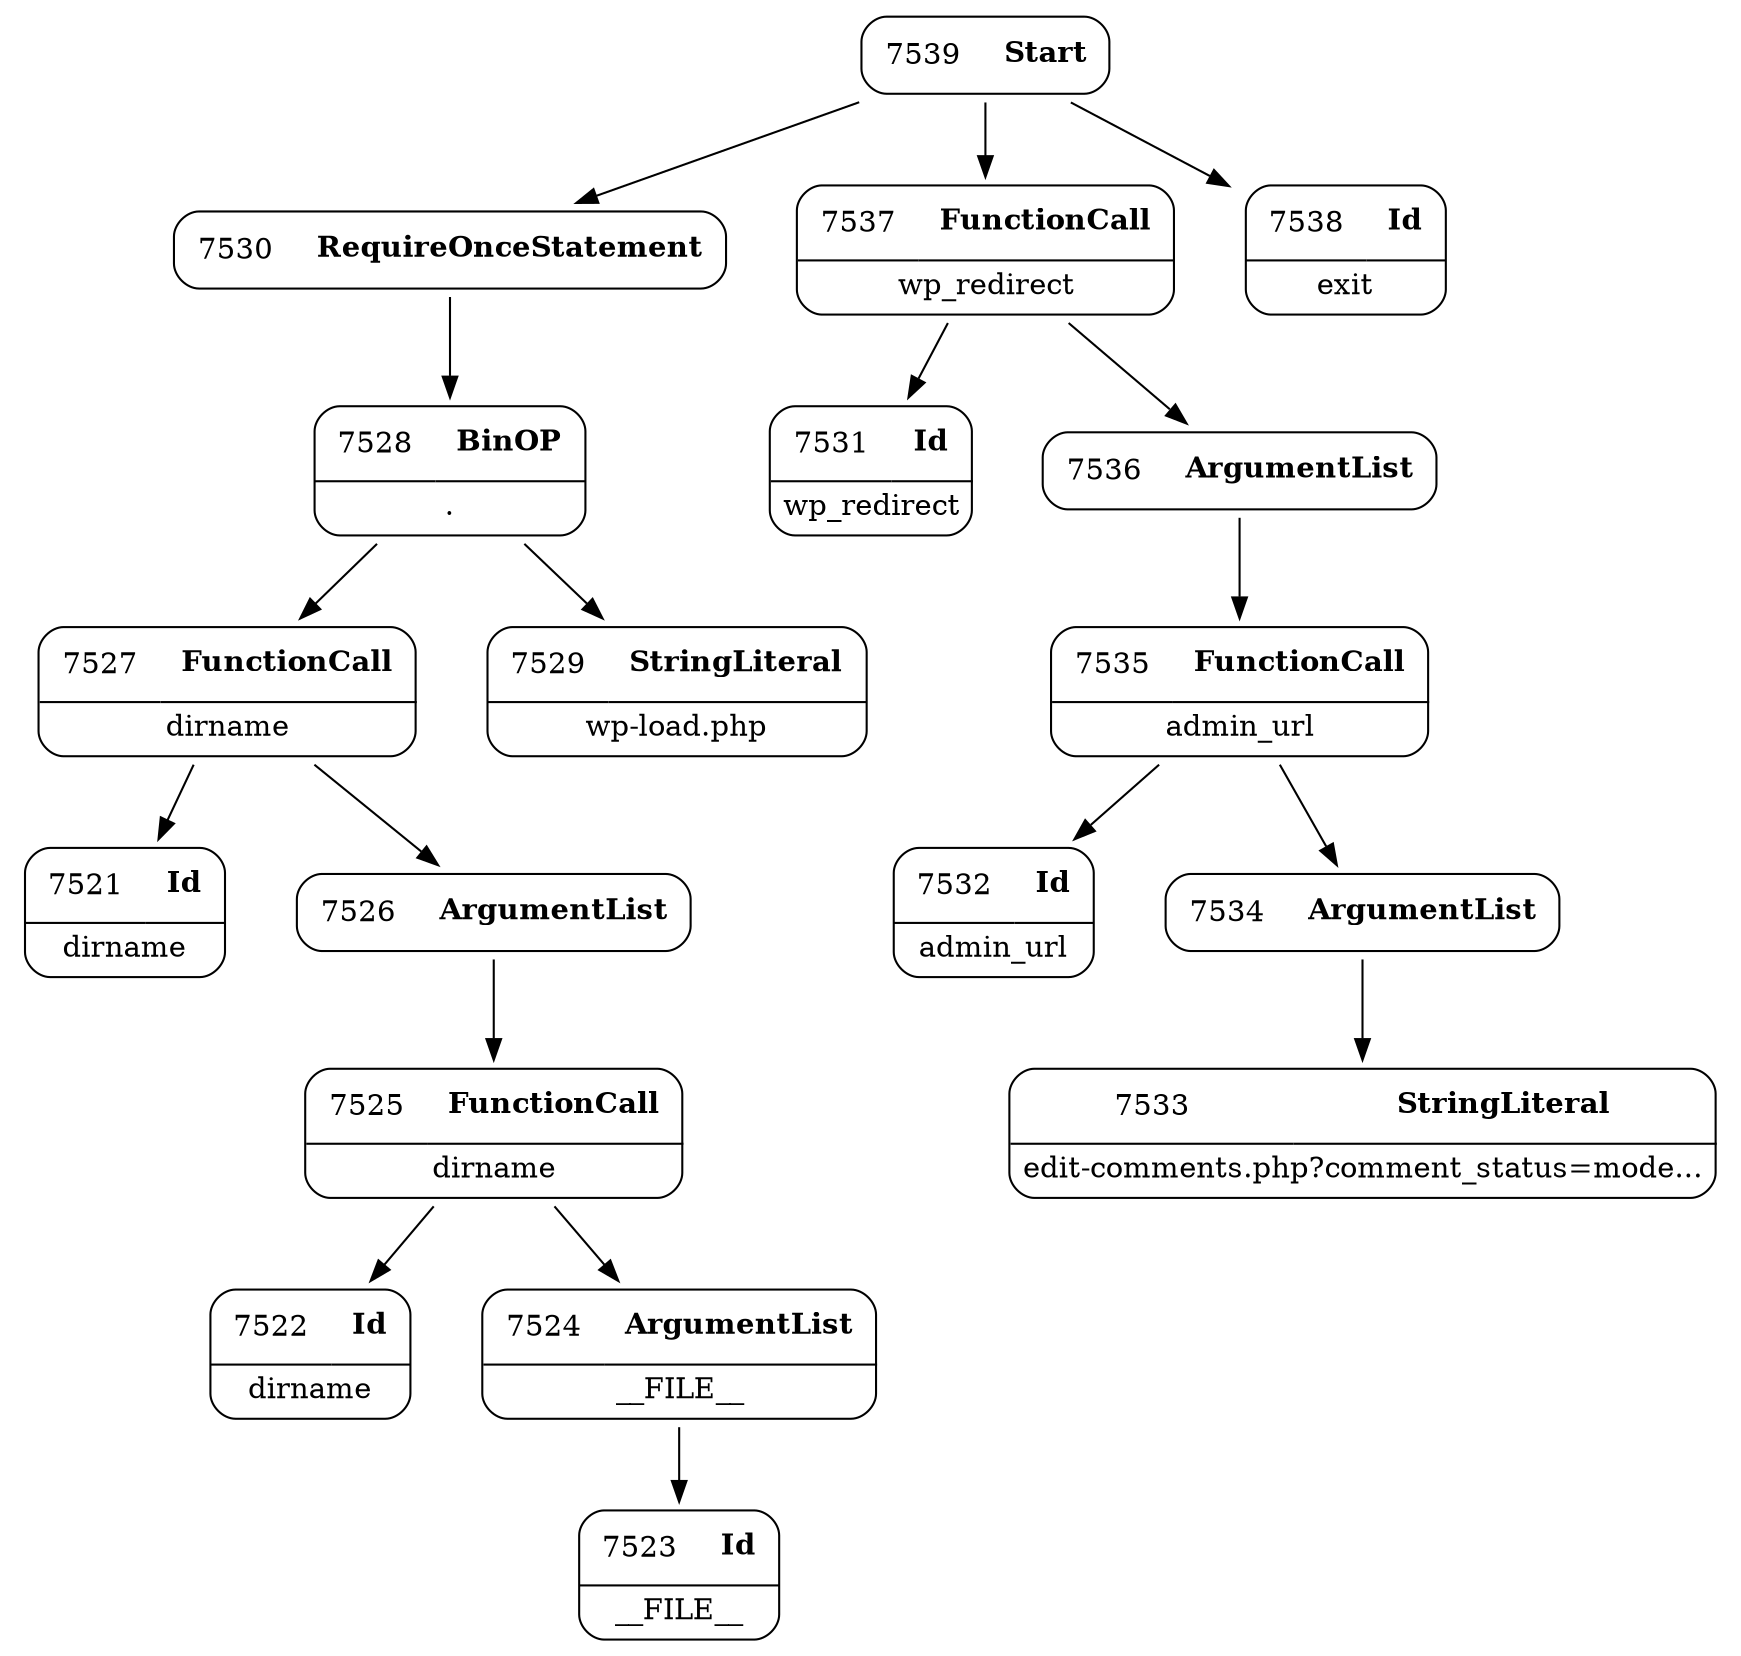 digraph ast {
node [shape=none];
7521 [label=<<TABLE border='1' cellspacing='0' cellpadding='10' style='rounded' ><TR><TD border='0'>7521</TD><TD border='0'><B>Id</B></TD></TR><HR/><TR><TD border='0' cellpadding='5' colspan='2'>dirname</TD></TR></TABLE>>];
7522 [label=<<TABLE border='1' cellspacing='0' cellpadding='10' style='rounded' ><TR><TD border='0'>7522</TD><TD border='0'><B>Id</B></TD></TR><HR/><TR><TD border='0' cellpadding='5' colspan='2'>dirname</TD></TR></TABLE>>];
7523 [label=<<TABLE border='1' cellspacing='0' cellpadding='10' style='rounded' ><TR><TD border='0'>7523</TD><TD border='0'><B>Id</B></TD></TR><HR/><TR><TD border='0' cellpadding='5' colspan='2'>__FILE__</TD></TR></TABLE>>];
7524 [label=<<TABLE border='1' cellspacing='0' cellpadding='10' style='rounded' ><TR><TD border='0'>7524</TD><TD border='0'><B>ArgumentList</B></TD></TR><HR/><TR><TD border='0' cellpadding='5' colspan='2'>__FILE__</TD></TR></TABLE>>];
7524 -> 7523 [weight=2];
7525 [label=<<TABLE border='1' cellspacing='0' cellpadding='10' style='rounded' ><TR><TD border='0'>7525</TD><TD border='0'><B>FunctionCall</B></TD></TR><HR/><TR><TD border='0' cellpadding='5' colspan='2'>dirname</TD></TR></TABLE>>];
7525 -> 7522 [weight=2];
7525 -> 7524 [weight=2];
7526 [label=<<TABLE border='1' cellspacing='0' cellpadding='10' style='rounded' ><TR><TD border='0'>7526</TD><TD border='0'><B>ArgumentList</B></TD></TR></TABLE>>];
7526 -> 7525 [weight=2];
7527 [label=<<TABLE border='1' cellspacing='0' cellpadding='10' style='rounded' ><TR><TD border='0'>7527</TD><TD border='0'><B>FunctionCall</B></TD></TR><HR/><TR><TD border='0' cellpadding='5' colspan='2'>dirname</TD></TR></TABLE>>];
7527 -> 7521 [weight=2];
7527 -> 7526 [weight=2];
7528 [label=<<TABLE border='1' cellspacing='0' cellpadding='10' style='rounded' ><TR><TD border='0'>7528</TD><TD border='0'><B>BinOP</B></TD></TR><HR/><TR><TD border='0' cellpadding='5' colspan='2'>.</TD></TR></TABLE>>];
7528 -> 7527 [weight=2];
7528 -> 7529 [weight=2];
7529 [label=<<TABLE border='1' cellspacing='0' cellpadding='10' style='rounded' ><TR><TD border='0'>7529</TD><TD border='0'><B>StringLiteral</B></TD></TR><HR/><TR><TD border='0' cellpadding='5' colspan='2'>wp-load.php</TD></TR></TABLE>>];
7530 [label=<<TABLE border='1' cellspacing='0' cellpadding='10' style='rounded' ><TR><TD border='0'>7530</TD><TD border='0'><B>RequireOnceStatement</B></TD></TR></TABLE>>];
7530 -> 7528 [weight=2];
7531 [label=<<TABLE border='1' cellspacing='0' cellpadding='10' style='rounded' ><TR><TD border='0'>7531</TD><TD border='0'><B>Id</B></TD></TR><HR/><TR><TD border='0' cellpadding='5' colspan='2'>wp_redirect</TD></TR></TABLE>>];
7532 [label=<<TABLE border='1' cellspacing='0' cellpadding='10' style='rounded' ><TR><TD border='0'>7532</TD><TD border='0'><B>Id</B></TD></TR><HR/><TR><TD border='0' cellpadding='5' colspan='2'>admin_url</TD></TR></TABLE>>];
7533 [label=<<TABLE border='1' cellspacing='0' cellpadding='10' style='rounded' ><TR><TD border='0'>7533</TD><TD border='0'><B>StringLiteral</B></TD></TR><HR/><TR><TD border='0' cellpadding='5' colspan='2'>edit-comments.php?comment_status=mode...</TD></TR></TABLE>>];
7534 [label=<<TABLE border='1' cellspacing='0' cellpadding='10' style='rounded' ><TR><TD border='0'>7534</TD><TD border='0'><B>ArgumentList</B></TD></TR></TABLE>>];
7534 -> 7533 [weight=2];
7535 [label=<<TABLE border='1' cellspacing='0' cellpadding='10' style='rounded' ><TR><TD border='0'>7535</TD><TD border='0'><B>FunctionCall</B></TD></TR><HR/><TR><TD border='0' cellpadding='5' colspan='2'>admin_url</TD></TR></TABLE>>];
7535 -> 7532 [weight=2];
7535 -> 7534 [weight=2];
7536 [label=<<TABLE border='1' cellspacing='0' cellpadding='10' style='rounded' ><TR><TD border='0'>7536</TD><TD border='0'><B>ArgumentList</B></TD></TR></TABLE>>];
7536 -> 7535 [weight=2];
7537 [label=<<TABLE border='1' cellspacing='0' cellpadding='10' style='rounded' ><TR><TD border='0'>7537</TD><TD border='0'><B>FunctionCall</B></TD></TR><HR/><TR><TD border='0' cellpadding='5' colspan='2'>wp_redirect</TD></TR></TABLE>>];
7537 -> 7531 [weight=2];
7537 -> 7536 [weight=2];
7538 [label=<<TABLE border='1' cellspacing='0' cellpadding='10' style='rounded' ><TR><TD border='0'>7538</TD><TD border='0'><B>Id</B></TD></TR><HR/><TR><TD border='0' cellpadding='5' colspan='2'>exit</TD></TR></TABLE>>];
7539 [label=<<TABLE border='1' cellspacing='0' cellpadding='10' style='rounded' ><TR><TD border='0'>7539</TD><TD border='0'><B>Start</B></TD></TR></TABLE>>];
7539 -> 7530 [weight=2];
7539 -> 7537 [weight=2];
7539 -> 7538 [weight=2];
}
